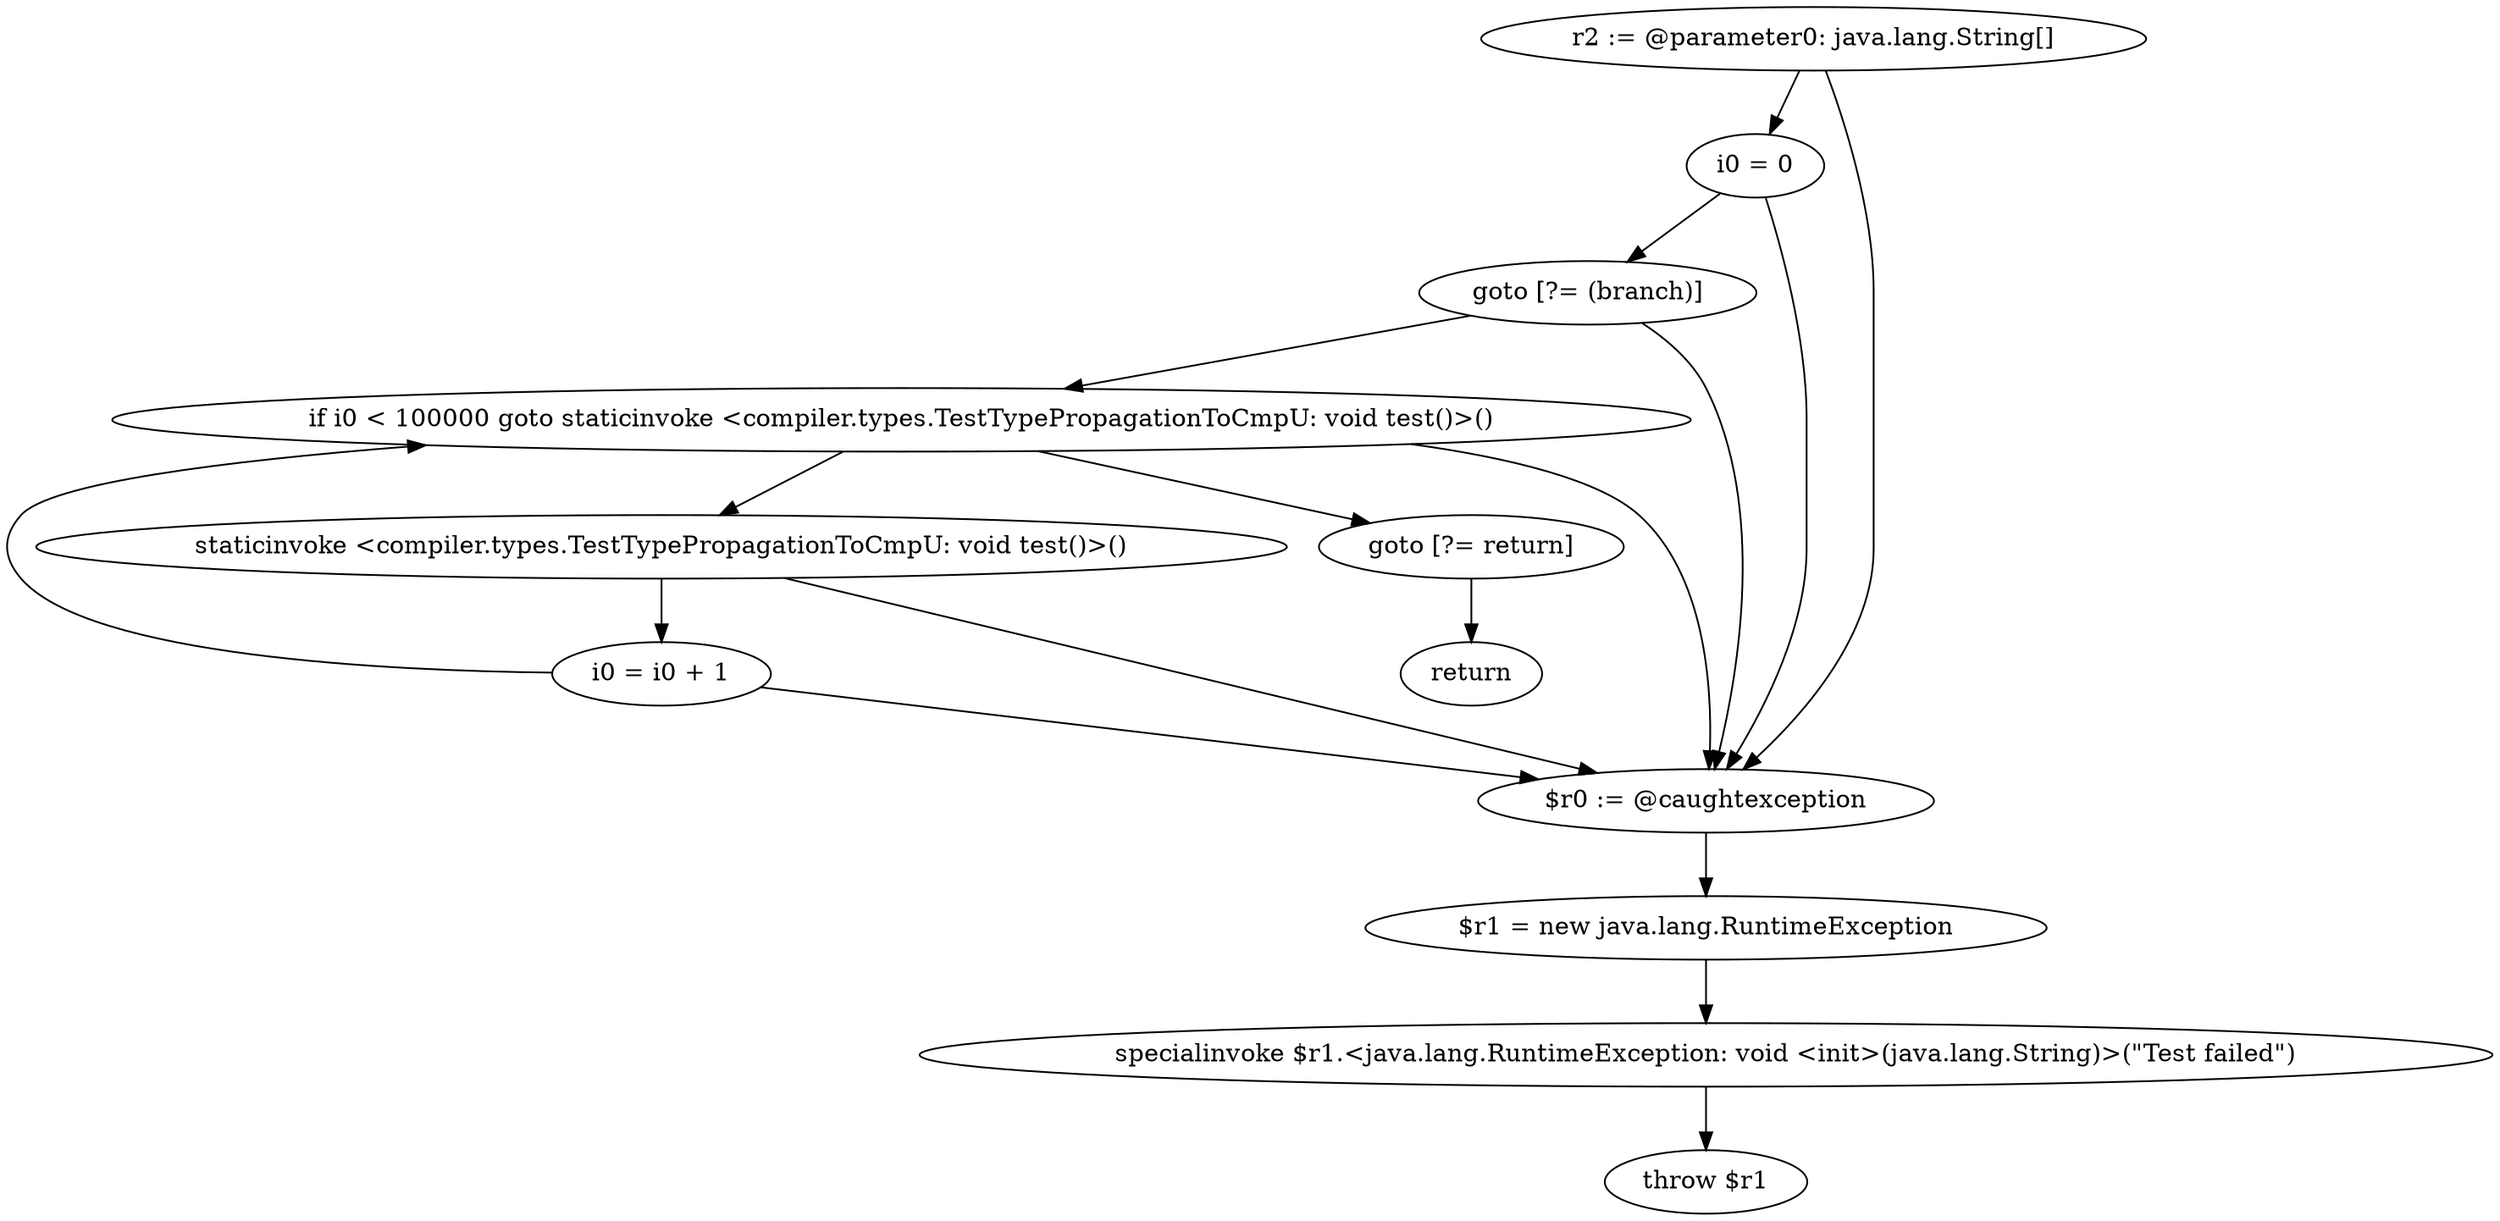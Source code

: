 digraph "unitGraph" {
    "r2 := @parameter0: java.lang.String[]"
    "i0 = 0"
    "goto [?= (branch)]"
    "staticinvoke <compiler.types.TestTypePropagationToCmpU: void test()>()"
    "i0 = i0 + 1"
    "if i0 < 100000 goto staticinvoke <compiler.types.TestTypePropagationToCmpU: void test()>()"
    "goto [?= return]"
    "$r0 := @caughtexception"
    "$r1 = new java.lang.RuntimeException"
    "specialinvoke $r1.<java.lang.RuntimeException: void <init>(java.lang.String)>(\"Test failed\")"
    "throw $r1"
    "return"
    "r2 := @parameter0: java.lang.String[]"->"i0 = 0";
    "r2 := @parameter0: java.lang.String[]"->"$r0 := @caughtexception";
    "i0 = 0"->"goto [?= (branch)]";
    "i0 = 0"->"$r0 := @caughtexception";
    "goto [?= (branch)]"->"if i0 < 100000 goto staticinvoke <compiler.types.TestTypePropagationToCmpU: void test()>()";
    "goto [?= (branch)]"->"$r0 := @caughtexception";
    "staticinvoke <compiler.types.TestTypePropagationToCmpU: void test()>()"->"i0 = i0 + 1";
    "staticinvoke <compiler.types.TestTypePropagationToCmpU: void test()>()"->"$r0 := @caughtexception";
    "i0 = i0 + 1"->"if i0 < 100000 goto staticinvoke <compiler.types.TestTypePropagationToCmpU: void test()>()";
    "i0 = i0 + 1"->"$r0 := @caughtexception";
    "if i0 < 100000 goto staticinvoke <compiler.types.TestTypePropagationToCmpU: void test()>()"->"goto [?= return]";
    "if i0 < 100000 goto staticinvoke <compiler.types.TestTypePropagationToCmpU: void test()>()"->"staticinvoke <compiler.types.TestTypePropagationToCmpU: void test()>()";
    "if i0 < 100000 goto staticinvoke <compiler.types.TestTypePropagationToCmpU: void test()>()"->"$r0 := @caughtexception";
    "goto [?= return]"->"return";
    "$r0 := @caughtexception"->"$r1 = new java.lang.RuntimeException";
    "$r1 = new java.lang.RuntimeException"->"specialinvoke $r1.<java.lang.RuntimeException: void <init>(java.lang.String)>(\"Test failed\")";
    "specialinvoke $r1.<java.lang.RuntimeException: void <init>(java.lang.String)>(\"Test failed\")"->"throw $r1";
}
